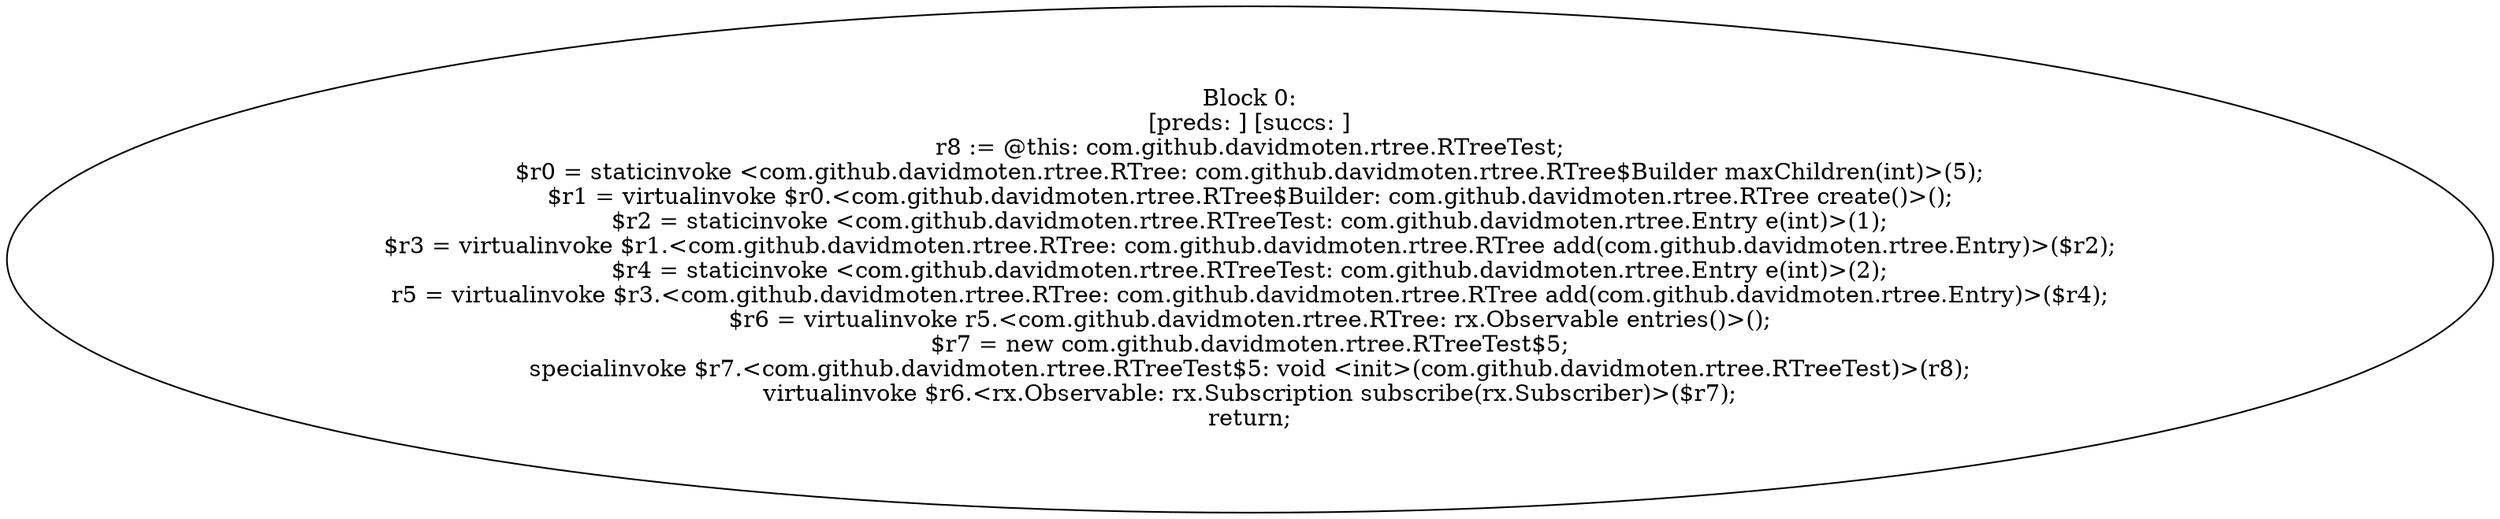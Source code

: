 digraph "unitGraph" {
    "Block 0:
[preds: ] [succs: ]
r8 := @this: com.github.davidmoten.rtree.RTreeTest;
$r0 = staticinvoke <com.github.davidmoten.rtree.RTree: com.github.davidmoten.rtree.RTree$Builder maxChildren(int)>(5);
$r1 = virtualinvoke $r0.<com.github.davidmoten.rtree.RTree$Builder: com.github.davidmoten.rtree.RTree create()>();
$r2 = staticinvoke <com.github.davidmoten.rtree.RTreeTest: com.github.davidmoten.rtree.Entry e(int)>(1);
$r3 = virtualinvoke $r1.<com.github.davidmoten.rtree.RTree: com.github.davidmoten.rtree.RTree add(com.github.davidmoten.rtree.Entry)>($r2);
$r4 = staticinvoke <com.github.davidmoten.rtree.RTreeTest: com.github.davidmoten.rtree.Entry e(int)>(2);
r5 = virtualinvoke $r3.<com.github.davidmoten.rtree.RTree: com.github.davidmoten.rtree.RTree add(com.github.davidmoten.rtree.Entry)>($r4);
$r6 = virtualinvoke r5.<com.github.davidmoten.rtree.RTree: rx.Observable entries()>();
$r7 = new com.github.davidmoten.rtree.RTreeTest$5;
specialinvoke $r7.<com.github.davidmoten.rtree.RTreeTest$5: void <init>(com.github.davidmoten.rtree.RTreeTest)>(r8);
virtualinvoke $r6.<rx.Observable: rx.Subscription subscribe(rx.Subscriber)>($r7);
return;
"
}
